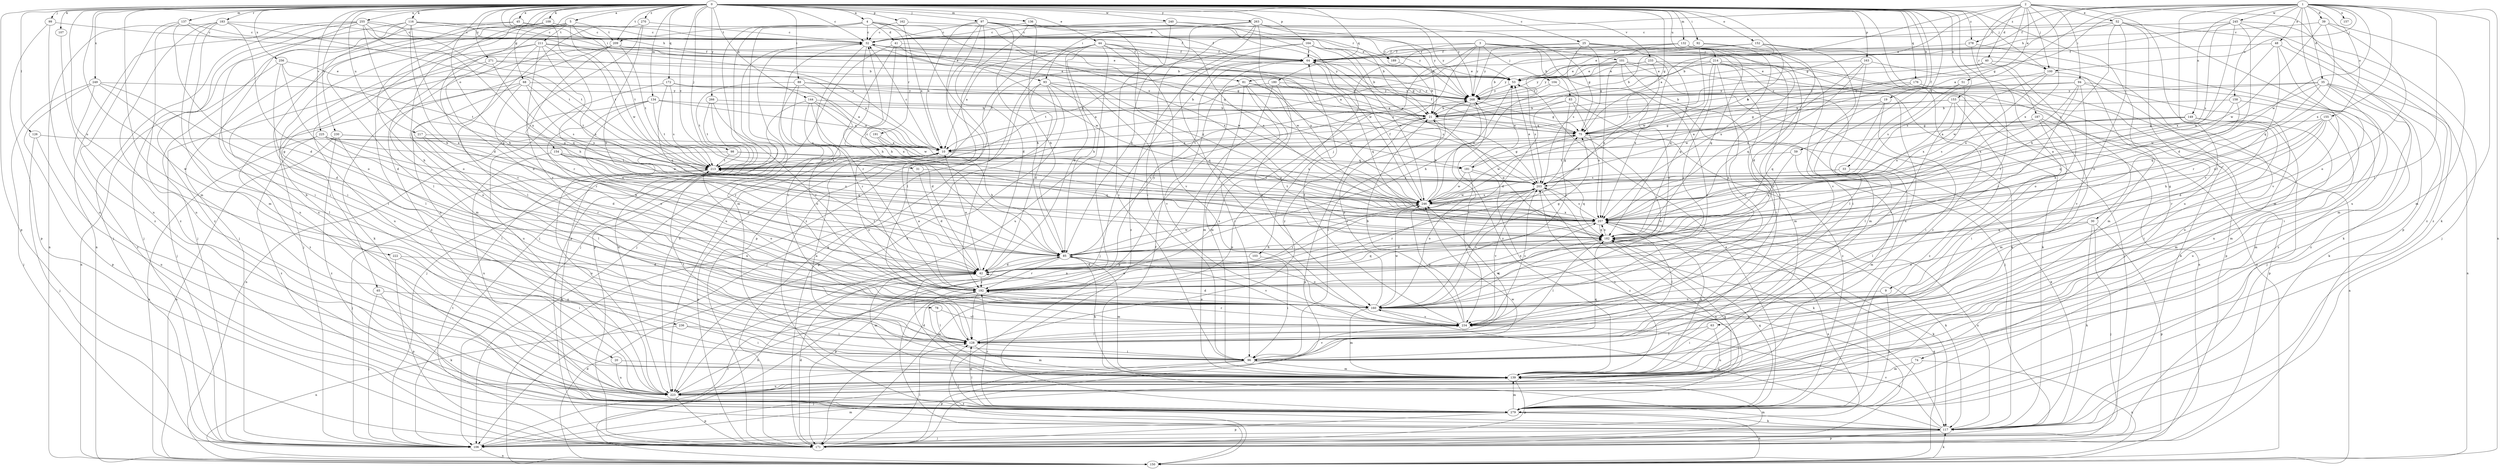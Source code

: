 strict digraph  {
0;
1;
2;
3;
4;
5;
9;
10;
19;
20;
21;
25;
30;
31;
32;
33;
35;
39;
40;
41;
42;
44;
45;
48;
51;
52;
53;
59;
63;
64;
65;
68;
74;
75;
78;
81;
83;
85;
88;
92;
93;
94;
96;
97;
98;
99;
100;
101;
103;
104;
106;
107;
109;
116;
117;
126;
128;
132;
134;
136;
137;
139;
144;
149;
150;
152;
153;
154;
155;
157;
158;
160;
162;
163;
164;
171;
172;
176;
180;
181;
182;
183;
187;
189;
191;
192;
203;
209;
211;
213;
214;
217;
222;
223;
225;
230;
233;
234;
236;
240;
245;
246;
249;
255;
256;
257;
263;
266;
268;
270;
271;
278;
279;
0 -> 4  [label=a];
0 -> 5  [label=a];
0 -> 9  [label=a];
0 -> 19  [label=b];
0 -> 25  [label=c];
0 -> 30  [label=c];
0 -> 31  [label=c];
0 -> 32  [label=c];
0 -> 33  [label=d];
0 -> 44  [label=e];
0 -> 45  [label=e];
0 -> 59  [label=f];
0 -> 65  [label=g];
0 -> 68  [label=g];
0 -> 74  [label=g];
0 -> 75  [label=g];
0 -> 78  [label=h];
0 -> 81  [label=h];
0 -> 88  [label=i];
0 -> 92  [label=i];
0 -> 93  [label=i];
0 -> 97  [label=j];
0 -> 98  [label=j];
0 -> 99  [label=j];
0 -> 100  [label=j];
0 -> 107  [label=k];
0 -> 109  [label=k];
0 -> 116  [label=k];
0 -> 126  [label=l];
0 -> 132  [label=m];
0 -> 134  [label=m];
0 -> 136  [label=m];
0 -> 137  [label=m];
0 -> 139  [label=m];
0 -> 144  [label=n];
0 -> 152  [label=o];
0 -> 153  [label=o];
0 -> 154  [label=o];
0 -> 162  [label=p];
0 -> 163  [label=p];
0 -> 164  [label=p];
0 -> 171  [label=p];
0 -> 172  [label=q];
0 -> 176  [label=q];
0 -> 180  [label=q];
0 -> 183  [label=r];
0 -> 203  [label=s];
0 -> 209  [label=t];
0 -> 214  [label=u];
0 -> 217  [label=u];
0 -> 222  [label=u];
0 -> 225  [label=v];
0 -> 230  [label=v];
0 -> 233  [label=v];
0 -> 236  [label=w];
0 -> 240  [label=w];
0 -> 249  [label=x];
0 -> 255  [label=x];
0 -> 256  [label=x];
0 -> 263  [label=y];
0 -> 266  [label=y];
0 -> 268  [label=y];
0 -> 270  [label=z];
0 -> 271  [label=z];
0 -> 278  [label=z];
1 -> 10  [label=a];
1 -> 35  [label=d];
1 -> 39  [label=d];
1 -> 48  [label=e];
1 -> 63  [label=f];
1 -> 64  [label=f];
1 -> 75  [label=g];
1 -> 81  [label=h];
1 -> 100  [label=j];
1 -> 117  [label=k];
1 -> 128  [label=l];
1 -> 149  [label=n];
1 -> 150  [label=n];
1 -> 155  [label=o];
1 -> 157  [label=o];
1 -> 158  [label=o];
1 -> 223  [label=u];
1 -> 245  [label=w];
1 -> 246  [label=w];
1 -> 257  [label=x];
1 -> 278  [label=z];
2 -> 10  [label=a];
2 -> 40  [label=d];
2 -> 51  [label=e];
2 -> 52  [label=e];
2 -> 75  [label=g];
2 -> 93  [label=i];
2 -> 94  [label=i];
2 -> 100  [label=j];
2 -> 171  [label=p];
2 -> 181  [label=q];
2 -> 187  [label=r];
2 -> 223  [label=u];
2 -> 257  [label=x];
3 -> 83  [label=h];
3 -> 100  [label=j];
3 -> 101  [label=j];
3 -> 103  [label=j];
3 -> 104  [label=j];
3 -> 160  [label=o];
3 -> 171  [label=p];
3 -> 189  [label=r];
3 -> 223  [label=u];
3 -> 268  [label=y];
4 -> 32  [label=c];
4 -> 41  [label=d];
4 -> 106  [label=j];
4 -> 139  [label=m];
4 -> 171  [label=p];
4 -> 181  [label=q];
4 -> 189  [label=r];
4 -> 191  [label=r];
4 -> 192  [label=r];
4 -> 209  [label=t];
5 -> 20  [label=b];
5 -> 160  [label=o];
5 -> 209  [label=t];
5 -> 211  [label=t];
5 -> 213  [label=t];
5 -> 223  [label=u];
5 -> 234  [label=v];
5 -> 246  [label=w];
9 -> 160  [label=o];
9 -> 279  [label=z];
10 -> 32  [label=c];
10 -> 160  [label=o];
10 -> 171  [label=p];
10 -> 181  [label=q];
10 -> 213  [label=t];
19 -> 21  [label=b];
19 -> 96  [label=i];
19 -> 128  [label=l];
19 -> 182  [label=q];
20 -> 139  [label=m];
20 -> 223  [label=u];
21 -> 75  [label=g];
21 -> 171  [label=p];
21 -> 182  [label=q];
21 -> 213  [label=t];
25 -> 64  [label=f];
25 -> 75  [label=g];
25 -> 128  [label=l];
25 -> 182  [label=q];
25 -> 203  [label=s];
25 -> 223  [label=u];
25 -> 268  [label=y];
30 -> 106  [label=j];
30 -> 117  [label=k];
30 -> 160  [label=o];
30 -> 171  [label=p];
30 -> 182  [label=q];
31 -> 42  [label=d];
31 -> 203  [label=s];
32 -> 64  [label=f];
32 -> 75  [label=g];
32 -> 85  [label=h];
32 -> 106  [label=j];
32 -> 171  [label=p];
32 -> 192  [label=r];
32 -> 246  [label=w];
32 -> 268  [label=y];
33 -> 128  [label=l];
33 -> 203  [label=s];
35 -> 21  [label=b];
35 -> 96  [label=i];
35 -> 117  [label=k];
35 -> 150  [label=n];
35 -> 182  [label=q];
35 -> 246  [label=w];
35 -> 268  [label=y];
35 -> 279  [label=z];
39 -> 32  [label=c];
39 -> 139  [label=m];
39 -> 160  [label=o];
39 -> 182  [label=q];
39 -> 246  [label=w];
40 -> 53  [label=e];
40 -> 160  [label=o];
40 -> 213  [label=t];
40 -> 223  [label=u];
41 -> 64  [label=f];
41 -> 85  [label=h];
41 -> 106  [label=j];
41 -> 223  [label=u];
41 -> 246  [label=w];
42 -> 10  [label=a];
42 -> 75  [label=g];
42 -> 139  [label=m];
42 -> 182  [label=q];
42 -> 192  [label=r];
42 -> 213  [label=t];
44 -> 10  [label=a];
44 -> 42  [label=d];
44 -> 64  [label=f];
44 -> 75  [label=g];
44 -> 85  [label=h];
44 -> 150  [label=n];
44 -> 171  [label=p];
44 -> 203  [label=s];
44 -> 223  [label=u];
44 -> 234  [label=v];
44 -> 246  [label=w];
45 -> 32  [label=c];
45 -> 53  [label=e];
45 -> 106  [label=j];
45 -> 128  [label=l];
48 -> 64  [label=f];
48 -> 139  [label=m];
48 -> 192  [label=r];
48 -> 234  [label=v];
48 -> 246  [label=w];
51 -> 203  [label=s];
51 -> 257  [label=x];
51 -> 268  [label=y];
52 -> 32  [label=c];
52 -> 53  [label=e];
52 -> 85  [label=h];
52 -> 139  [label=m];
52 -> 160  [label=o];
52 -> 234  [label=v];
52 -> 279  [label=z];
53 -> 32  [label=c];
53 -> 203  [label=s];
53 -> 268  [label=y];
59 -> 139  [label=m];
59 -> 182  [label=q];
59 -> 213  [label=t];
63 -> 96  [label=i];
63 -> 128  [label=l];
63 -> 223  [label=u];
64 -> 53  [label=e];
64 -> 106  [label=j];
64 -> 182  [label=q];
64 -> 192  [label=r];
64 -> 213  [label=t];
65 -> 106  [label=j];
65 -> 117  [label=k];
65 -> 160  [label=o];
68 -> 160  [label=o];
68 -> 192  [label=r];
68 -> 203  [label=s];
68 -> 213  [label=t];
68 -> 268  [label=y];
68 -> 279  [label=z];
74 -> 139  [label=m];
74 -> 150  [label=n];
74 -> 279  [label=z];
75 -> 10  [label=a];
75 -> 64  [label=f];
75 -> 117  [label=k];
75 -> 160  [label=o];
75 -> 246  [label=w];
78 -> 128  [label=l];
78 -> 234  [label=v];
81 -> 96  [label=i];
81 -> 139  [label=m];
81 -> 160  [label=o];
81 -> 171  [label=p];
81 -> 246  [label=w];
81 -> 268  [label=y];
83 -> 21  [label=b];
83 -> 42  [label=d];
83 -> 192  [label=r];
83 -> 257  [label=x];
83 -> 279  [label=z];
85 -> 42  [label=d];
85 -> 139  [label=m];
85 -> 160  [label=o];
85 -> 171  [label=p];
85 -> 192  [label=r];
85 -> 203  [label=s];
85 -> 234  [label=v];
85 -> 246  [label=w];
85 -> 268  [label=y];
88 -> 21  [label=b];
88 -> 192  [label=r];
88 -> 213  [label=t];
88 -> 223  [label=u];
88 -> 257  [label=x];
88 -> 268  [label=y];
92 -> 42  [label=d];
92 -> 64  [label=f];
92 -> 246  [label=w];
92 -> 257  [label=x];
93 -> 42  [label=d];
93 -> 106  [label=j];
93 -> 150  [label=n];
93 -> 171  [label=p];
93 -> 182  [label=q];
93 -> 223  [label=u];
93 -> 234  [label=v];
93 -> 268  [label=y];
94 -> 21  [label=b];
94 -> 192  [label=r];
94 -> 223  [label=u];
94 -> 234  [label=v];
94 -> 257  [label=x];
94 -> 268  [label=y];
94 -> 279  [label=z];
96 -> 10  [label=a];
96 -> 106  [label=j];
96 -> 139  [label=m];
96 -> 171  [label=p];
96 -> 182  [label=q];
96 -> 213  [label=t];
96 -> 234  [label=v];
97 -> 10  [label=a];
97 -> 21  [label=b];
97 -> 32  [label=c];
97 -> 42  [label=d];
97 -> 64  [label=f];
97 -> 85  [label=h];
97 -> 128  [label=l];
97 -> 171  [label=p];
97 -> 257  [label=x];
97 -> 268  [label=y];
98 -> 182  [label=q];
98 -> 203  [label=s];
98 -> 213  [label=t];
98 -> 223  [label=u];
99 -> 32  [label=c];
99 -> 171  [label=p];
99 -> 223  [label=u];
100 -> 139  [label=m];
100 -> 203  [label=s];
100 -> 246  [label=w];
100 -> 257  [label=x];
101 -> 10  [label=a];
101 -> 53  [label=e];
101 -> 117  [label=k];
101 -> 139  [label=m];
101 -> 150  [label=n];
101 -> 234  [label=v];
101 -> 257  [label=x];
101 -> 268  [label=y];
103 -> 42  [label=d];
103 -> 96  [label=i];
104 -> 85  [label=h];
104 -> 106  [label=j];
104 -> 268  [label=y];
106 -> 139  [label=m];
106 -> 150  [label=n];
106 -> 192  [label=r];
106 -> 257  [label=x];
107 -> 223  [label=u];
109 -> 32  [label=c];
109 -> 106  [label=j];
109 -> 160  [label=o];
109 -> 213  [label=t];
116 -> 10  [label=a];
116 -> 32  [label=c];
116 -> 42  [label=d];
116 -> 64  [label=f];
116 -> 85  [label=h];
116 -> 96  [label=i];
116 -> 106  [label=j];
116 -> 223  [label=u];
117 -> 64  [label=f];
117 -> 106  [label=j];
117 -> 128  [label=l];
117 -> 160  [label=o];
117 -> 171  [label=p];
117 -> 234  [label=v];
117 -> 257  [label=x];
126 -> 10  [label=a];
126 -> 106  [label=j];
126 -> 223  [label=u];
128 -> 32  [label=c];
128 -> 96  [label=i];
128 -> 139  [label=m];
128 -> 246  [label=w];
128 -> 268  [label=y];
132 -> 10  [label=a];
132 -> 21  [label=b];
132 -> 64  [label=f];
132 -> 96  [label=i];
132 -> 160  [label=o];
132 -> 182  [label=q];
132 -> 234  [label=v];
134 -> 10  [label=a];
134 -> 21  [label=b];
134 -> 150  [label=n];
134 -> 160  [label=o];
134 -> 192  [label=r];
134 -> 213  [label=t];
136 -> 32  [label=c];
136 -> 85  [label=h];
136 -> 182  [label=q];
136 -> 203  [label=s];
136 -> 279  [label=z];
137 -> 21  [label=b];
137 -> 32  [label=c];
137 -> 42  [label=d];
137 -> 223  [label=u];
137 -> 279  [label=z];
139 -> 42  [label=d];
139 -> 85  [label=h];
139 -> 171  [label=p];
139 -> 203  [label=s];
139 -> 223  [label=u];
139 -> 257  [label=x];
139 -> 268  [label=y];
144 -> 10  [label=a];
144 -> 21  [label=b];
144 -> 42  [label=d];
144 -> 160  [label=o];
144 -> 223  [label=u];
144 -> 246  [label=w];
149 -> 10  [label=a];
149 -> 75  [label=g];
149 -> 96  [label=i];
149 -> 139  [label=m];
149 -> 203  [label=s];
149 -> 223  [label=u];
150 -> 42  [label=d];
150 -> 85  [label=h];
150 -> 117  [label=k];
150 -> 182  [label=q];
152 -> 21  [label=b];
152 -> 53  [label=e];
152 -> 64  [label=f];
152 -> 234  [label=v];
152 -> 279  [label=z];
153 -> 21  [label=b];
153 -> 75  [label=g];
153 -> 171  [label=p];
153 -> 234  [label=v];
153 -> 257  [label=x];
153 -> 279  [label=z];
154 -> 42  [label=d];
154 -> 182  [label=q];
154 -> 213  [label=t];
154 -> 223  [label=u];
154 -> 257  [label=x];
155 -> 42  [label=d];
155 -> 75  [label=g];
155 -> 85  [label=h];
155 -> 139  [label=m];
155 -> 192  [label=r];
155 -> 257  [label=x];
158 -> 21  [label=b];
158 -> 85  [label=h];
158 -> 139  [label=m];
158 -> 182  [label=q];
160 -> 21  [label=b];
160 -> 42  [label=d];
160 -> 139  [label=m];
160 -> 182  [label=q];
160 -> 203  [label=s];
160 -> 234  [label=v];
160 -> 246  [label=w];
162 -> 10  [label=a];
162 -> 32  [label=c];
162 -> 257  [label=x];
163 -> 53  [label=e];
163 -> 128  [label=l];
163 -> 171  [label=p];
163 -> 182  [label=q];
163 -> 257  [label=x];
164 -> 21  [label=b];
164 -> 64  [label=f];
164 -> 75  [label=g];
164 -> 213  [label=t];
164 -> 246  [label=w];
164 -> 279  [label=z];
171 -> 42  [label=d];
171 -> 128  [label=l];
171 -> 139  [label=m];
171 -> 213  [label=t];
172 -> 10  [label=a];
172 -> 182  [label=q];
172 -> 203  [label=s];
172 -> 223  [label=u];
172 -> 268  [label=y];
176 -> 106  [label=j];
176 -> 117  [label=k];
176 -> 246  [label=w];
176 -> 268  [label=y];
180 -> 10  [label=a];
180 -> 139  [label=m];
180 -> 150  [label=n];
180 -> 203  [label=s];
180 -> 268  [label=y];
181 -> 53  [label=e];
181 -> 75  [label=g];
181 -> 160  [label=o];
181 -> 182  [label=q];
181 -> 246  [label=w];
181 -> 279  [label=z];
182 -> 85  [label=h];
182 -> 117  [label=k];
182 -> 128  [label=l];
182 -> 223  [label=u];
182 -> 257  [label=x];
183 -> 32  [label=c];
183 -> 96  [label=i];
183 -> 139  [label=m];
183 -> 150  [label=n];
183 -> 160  [label=o];
183 -> 213  [label=t];
183 -> 279  [label=z];
187 -> 10  [label=a];
187 -> 75  [label=g];
187 -> 96  [label=i];
187 -> 139  [label=m];
187 -> 150  [label=n];
189 -> 21  [label=b];
191 -> 10  [label=a];
191 -> 85  [label=h];
191 -> 257  [label=x];
192 -> 10  [label=a];
192 -> 128  [label=l];
192 -> 139  [label=m];
192 -> 160  [label=o];
192 -> 257  [label=x];
203 -> 53  [label=e];
203 -> 75  [label=g];
203 -> 117  [label=k];
203 -> 160  [label=o];
203 -> 171  [label=p];
203 -> 192  [label=r];
203 -> 234  [label=v];
203 -> 246  [label=w];
209 -> 53  [label=e];
209 -> 64  [label=f];
209 -> 117  [label=k];
209 -> 139  [label=m];
209 -> 192  [label=r];
209 -> 213  [label=t];
209 -> 279  [label=z];
211 -> 53  [label=e];
211 -> 64  [label=f];
211 -> 85  [label=h];
211 -> 106  [label=j];
211 -> 128  [label=l];
211 -> 182  [label=q];
211 -> 223  [label=u];
211 -> 257  [label=x];
213 -> 10  [label=a];
213 -> 106  [label=j];
213 -> 117  [label=k];
213 -> 160  [label=o];
213 -> 203  [label=s];
214 -> 53  [label=e];
214 -> 96  [label=i];
214 -> 106  [label=j];
214 -> 117  [label=k];
214 -> 139  [label=m];
214 -> 182  [label=q];
214 -> 192  [label=r];
214 -> 234  [label=v];
214 -> 268  [label=y];
217 -> 10  [label=a];
217 -> 128  [label=l];
217 -> 192  [label=r];
222 -> 42  [label=d];
222 -> 96  [label=i];
222 -> 171  [label=p];
223 -> 171  [label=p];
223 -> 182  [label=q];
223 -> 246  [label=w];
223 -> 279  [label=z];
225 -> 10  [label=a];
225 -> 42  [label=d];
225 -> 85  [label=h];
225 -> 150  [label=n];
225 -> 257  [label=x];
225 -> 279  [label=z];
230 -> 10  [label=a];
230 -> 128  [label=l];
230 -> 150  [label=n];
230 -> 246  [label=w];
230 -> 279  [label=z];
233 -> 42  [label=d];
233 -> 53  [label=e];
233 -> 150  [label=n];
233 -> 257  [label=x];
233 -> 268  [label=y];
234 -> 21  [label=b];
234 -> 64  [label=f];
234 -> 128  [label=l];
234 -> 192  [label=r];
234 -> 203  [label=s];
234 -> 246  [label=w];
236 -> 96  [label=i];
236 -> 128  [label=l];
236 -> 150  [label=n];
240 -> 32  [label=c];
240 -> 96  [label=i];
240 -> 246  [label=w];
240 -> 268  [label=y];
245 -> 21  [label=b];
245 -> 32  [label=c];
245 -> 42  [label=d];
245 -> 106  [label=j];
245 -> 203  [label=s];
245 -> 257  [label=x];
245 -> 279  [label=z];
246 -> 21  [label=b];
246 -> 53  [label=e];
246 -> 64  [label=f];
246 -> 192  [label=r];
246 -> 203  [label=s];
246 -> 213  [label=t];
246 -> 257  [label=x];
249 -> 42  [label=d];
249 -> 106  [label=j];
249 -> 128  [label=l];
249 -> 171  [label=p];
249 -> 268  [label=y];
249 -> 279  [label=z];
255 -> 21  [label=b];
255 -> 32  [label=c];
255 -> 85  [label=h];
255 -> 96  [label=i];
255 -> 106  [label=j];
255 -> 150  [label=n];
255 -> 213  [label=t];
255 -> 257  [label=x];
255 -> 279  [label=z];
256 -> 42  [label=d];
256 -> 53  [label=e];
256 -> 128  [label=l];
256 -> 150  [label=n];
256 -> 213  [label=t];
257 -> 32  [label=c];
257 -> 42  [label=d];
257 -> 117  [label=k];
257 -> 128  [label=l];
257 -> 182  [label=q];
257 -> 203  [label=s];
263 -> 21  [label=b];
263 -> 32  [label=c];
263 -> 75  [label=g];
263 -> 85  [label=h];
263 -> 96  [label=i];
263 -> 234  [label=v];
263 -> 257  [label=x];
263 -> 268  [label=y];
266 -> 21  [label=b];
266 -> 106  [label=j];
266 -> 192  [label=r];
266 -> 213  [label=t];
268 -> 21  [label=b];
268 -> 75  [label=g];
268 -> 96  [label=i];
268 -> 234  [label=v];
270 -> 32  [label=c];
270 -> 85  [label=h];
270 -> 223  [label=u];
270 -> 234  [label=v];
271 -> 10  [label=a];
271 -> 53  [label=e];
271 -> 106  [label=j];
271 -> 128  [label=l];
271 -> 257  [label=x];
278 -> 64  [label=f];
278 -> 117  [label=k];
278 -> 192  [label=r];
279 -> 53  [label=e];
279 -> 117  [label=k];
279 -> 128  [label=l];
279 -> 139  [label=m];
279 -> 150  [label=n];
279 -> 171  [label=p];
279 -> 182  [label=q];
279 -> 192  [label=r];
}
